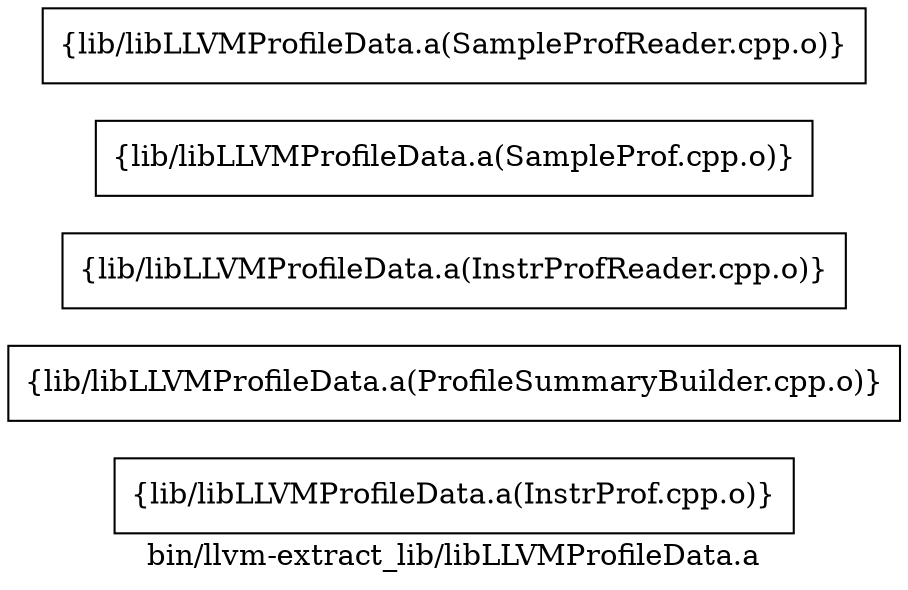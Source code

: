 digraph "bin/llvm-extract_lib/libLLVMProfileData.a" {
	label="bin/llvm-extract_lib/libLLVMProfileData.a";
	rankdir=LR;

	Node0x55bbb4c91378 [shape=record,shape=box,group=0,label="{lib/libLLVMProfileData.a(InstrProf.cpp.o)}"];
	Node0x55bbb4c900b8 [shape=record,shape=box,group=0,label="{lib/libLLVMProfileData.a(ProfileSummaryBuilder.cpp.o)}"];
	Node0x55bbb4c90c98 [shape=record,shape=box,group=0,label="{lib/libLLVMProfileData.a(InstrProfReader.cpp.o)}"];
	Node0x55bbb4c8e998 [shape=record,shape=box,group=0,label="{lib/libLLVMProfileData.a(SampleProf.cpp.o)}"];
	Node0x55bbb4c8f348 [shape=record,shape=box,group=0,label="{lib/libLLVMProfileData.a(SampleProfReader.cpp.o)}"];
}
